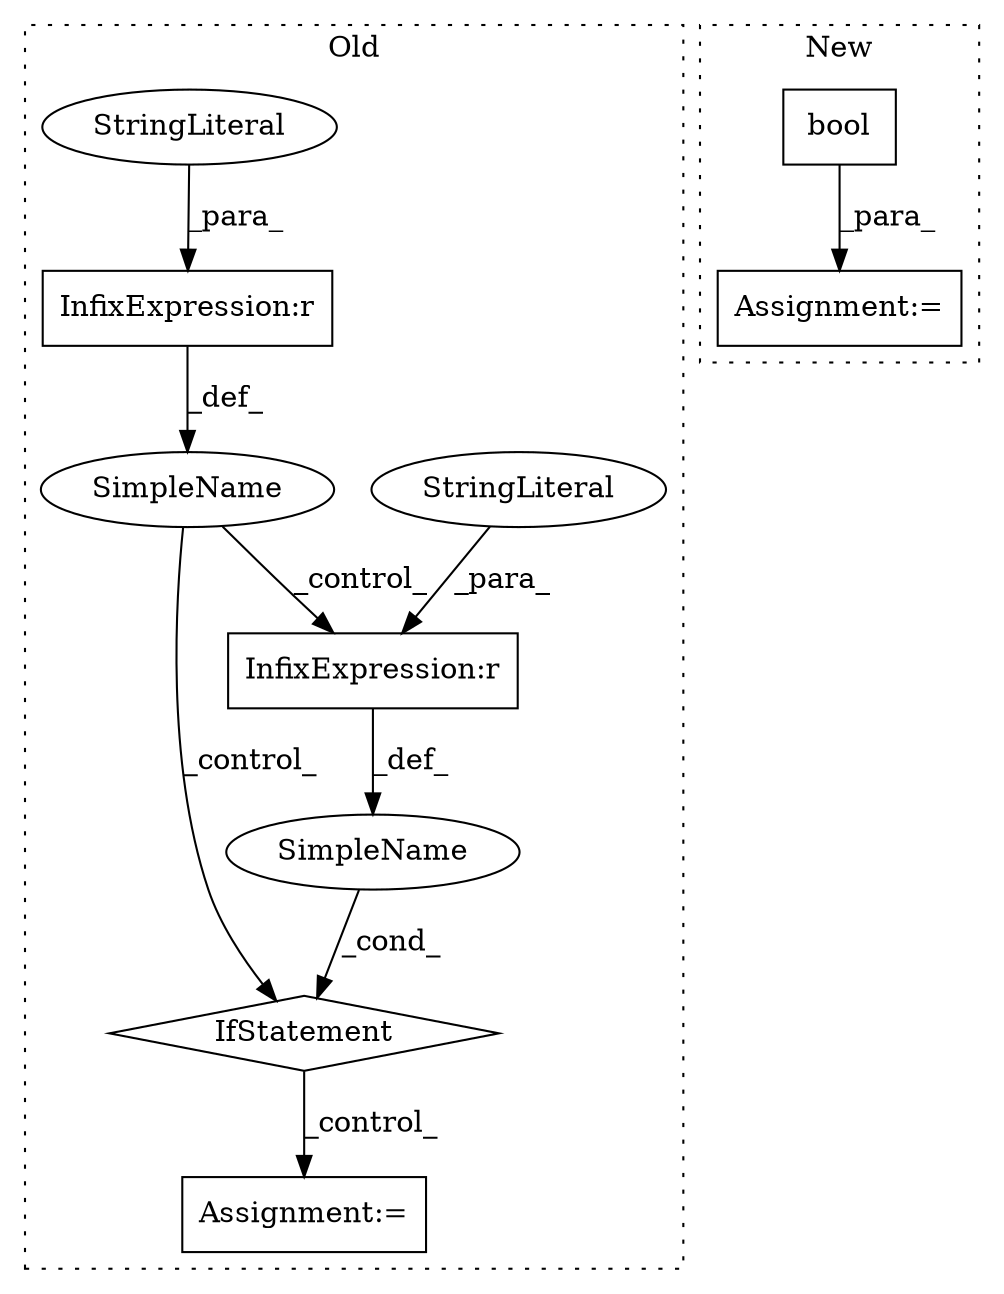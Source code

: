 digraph G {
subgraph cluster0 {
1 [label="IfStatement" a="25" s="2297,2321" l="4,2" shape="diamond"];
3 [label="Assignment:=" a="7" s="2364" l="1" shape="box"];
4 [label="SimpleName" a="42" s="" l="" shape="ellipse"];
6 [label="InfixExpression:r" a="27" s="2309" l="4" shape="box"];
7 [label="StringLiteral" a="45" s="2313" l="8" shape="ellipse"];
8 [label="SimpleName" a="42" s="" l="" shape="ellipse"];
9 [label="InfixExpression:r" a="27" s="1842" l="4" shape="box"];
10 [label="StringLiteral" a="45" s="1846" l="6" shape="ellipse"];
label = "Old";
style="dotted";
}
subgraph cluster1 {
2 [label="bool" a="32" s="2324,2345" l="5,1" shape="box"];
5 [label="Assignment:=" a="7" s="2323" l="1" shape="box"];
label = "New";
style="dotted";
}
1 -> 3 [label="_control_"];
2 -> 5 [label="_para_"];
4 -> 1 [label="_cond_"];
6 -> 4 [label="_def_"];
7 -> 6 [label="_para_"];
8 -> 6 [label="_control_"];
8 -> 1 [label="_control_"];
9 -> 8 [label="_def_"];
10 -> 9 [label="_para_"];
}